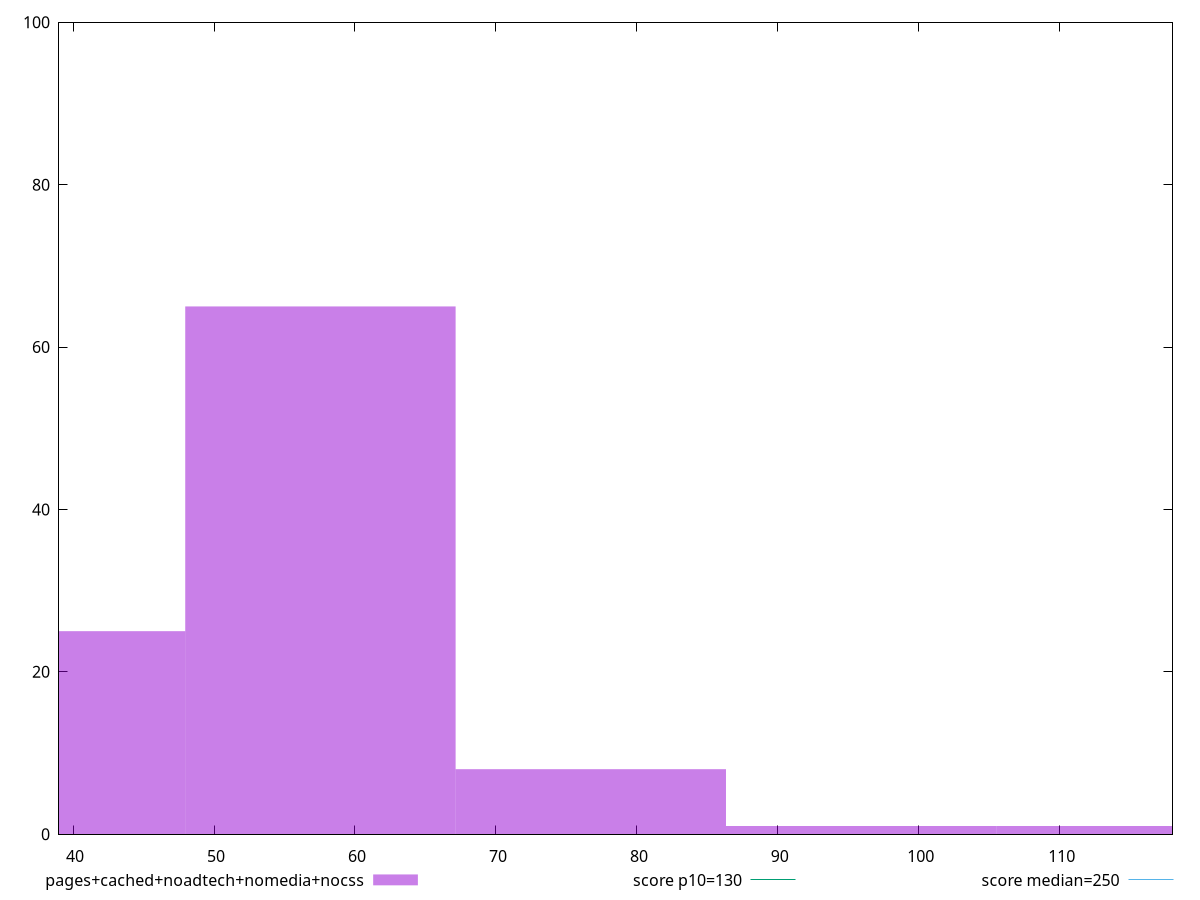 reset

$pagesCachedNoadtechNomediaNocss <<EOF
57.54761237295246 65
38.36507491530164 25
76.73014983060328 8
115.09522474590491 1
95.9126872882541 1
EOF

set key outside below
set boxwidth 19.18253745765082
set xrange [39:117.99999999999989]
set yrange [0:100]
set trange [0:100]
set style fill transparent solid 0.5 noborder

set parametric
set terminal svg size 640, 490 enhanced background rgb 'white'
set output "report_00025_2021-02-22T21:38:55.199Z/max-potential-fid/comparison/histogram/4_vs_5.svg"

plot $pagesCachedNoadtechNomediaNocss title "pages+cached+noadtech+nomedia+nocss" with boxes, \
     130,t title "score p10=130", \
     250,t title "score median=250"

reset
